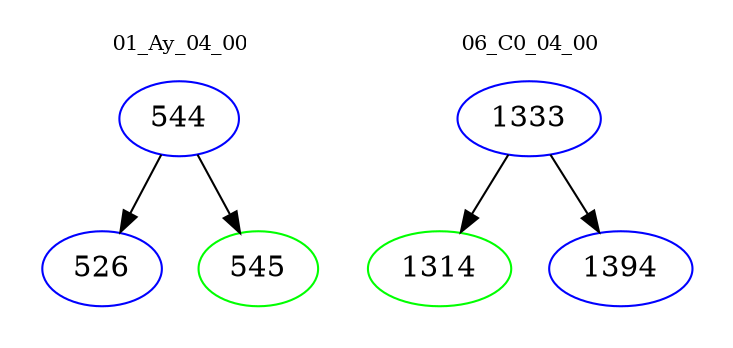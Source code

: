 digraph{
subgraph cluster_0 {
color = white
label = "01_Ay_04_00";
fontsize=10;
T0_544 [label="544", color="blue"]
T0_544 -> T0_526 [color="black"]
T0_526 [label="526", color="blue"]
T0_544 -> T0_545 [color="black"]
T0_545 [label="545", color="green"]
}
subgraph cluster_1 {
color = white
label = "06_C0_04_00";
fontsize=10;
T1_1333 [label="1333", color="blue"]
T1_1333 -> T1_1314 [color="black"]
T1_1314 [label="1314", color="green"]
T1_1333 -> T1_1394 [color="black"]
T1_1394 [label="1394", color="blue"]
}
}
